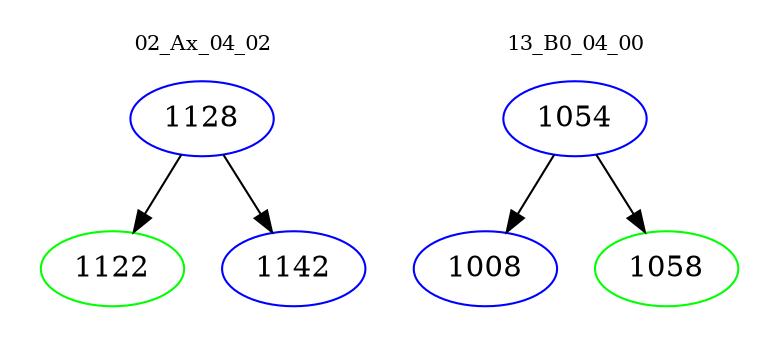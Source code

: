 digraph{
subgraph cluster_0 {
color = white
label = "02_Ax_04_02";
fontsize=10;
T0_1128 [label="1128", color="blue"]
T0_1128 -> T0_1122 [color="black"]
T0_1122 [label="1122", color="green"]
T0_1128 -> T0_1142 [color="black"]
T0_1142 [label="1142", color="blue"]
}
subgraph cluster_1 {
color = white
label = "13_B0_04_00";
fontsize=10;
T1_1054 [label="1054", color="blue"]
T1_1054 -> T1_1008 [color="black"]
T1_1008 [label="1008", color="blue"]
T1_1054 -> T1_1058 [color="black"]
T1_1058 [label="1058", color="green"]
}
}
